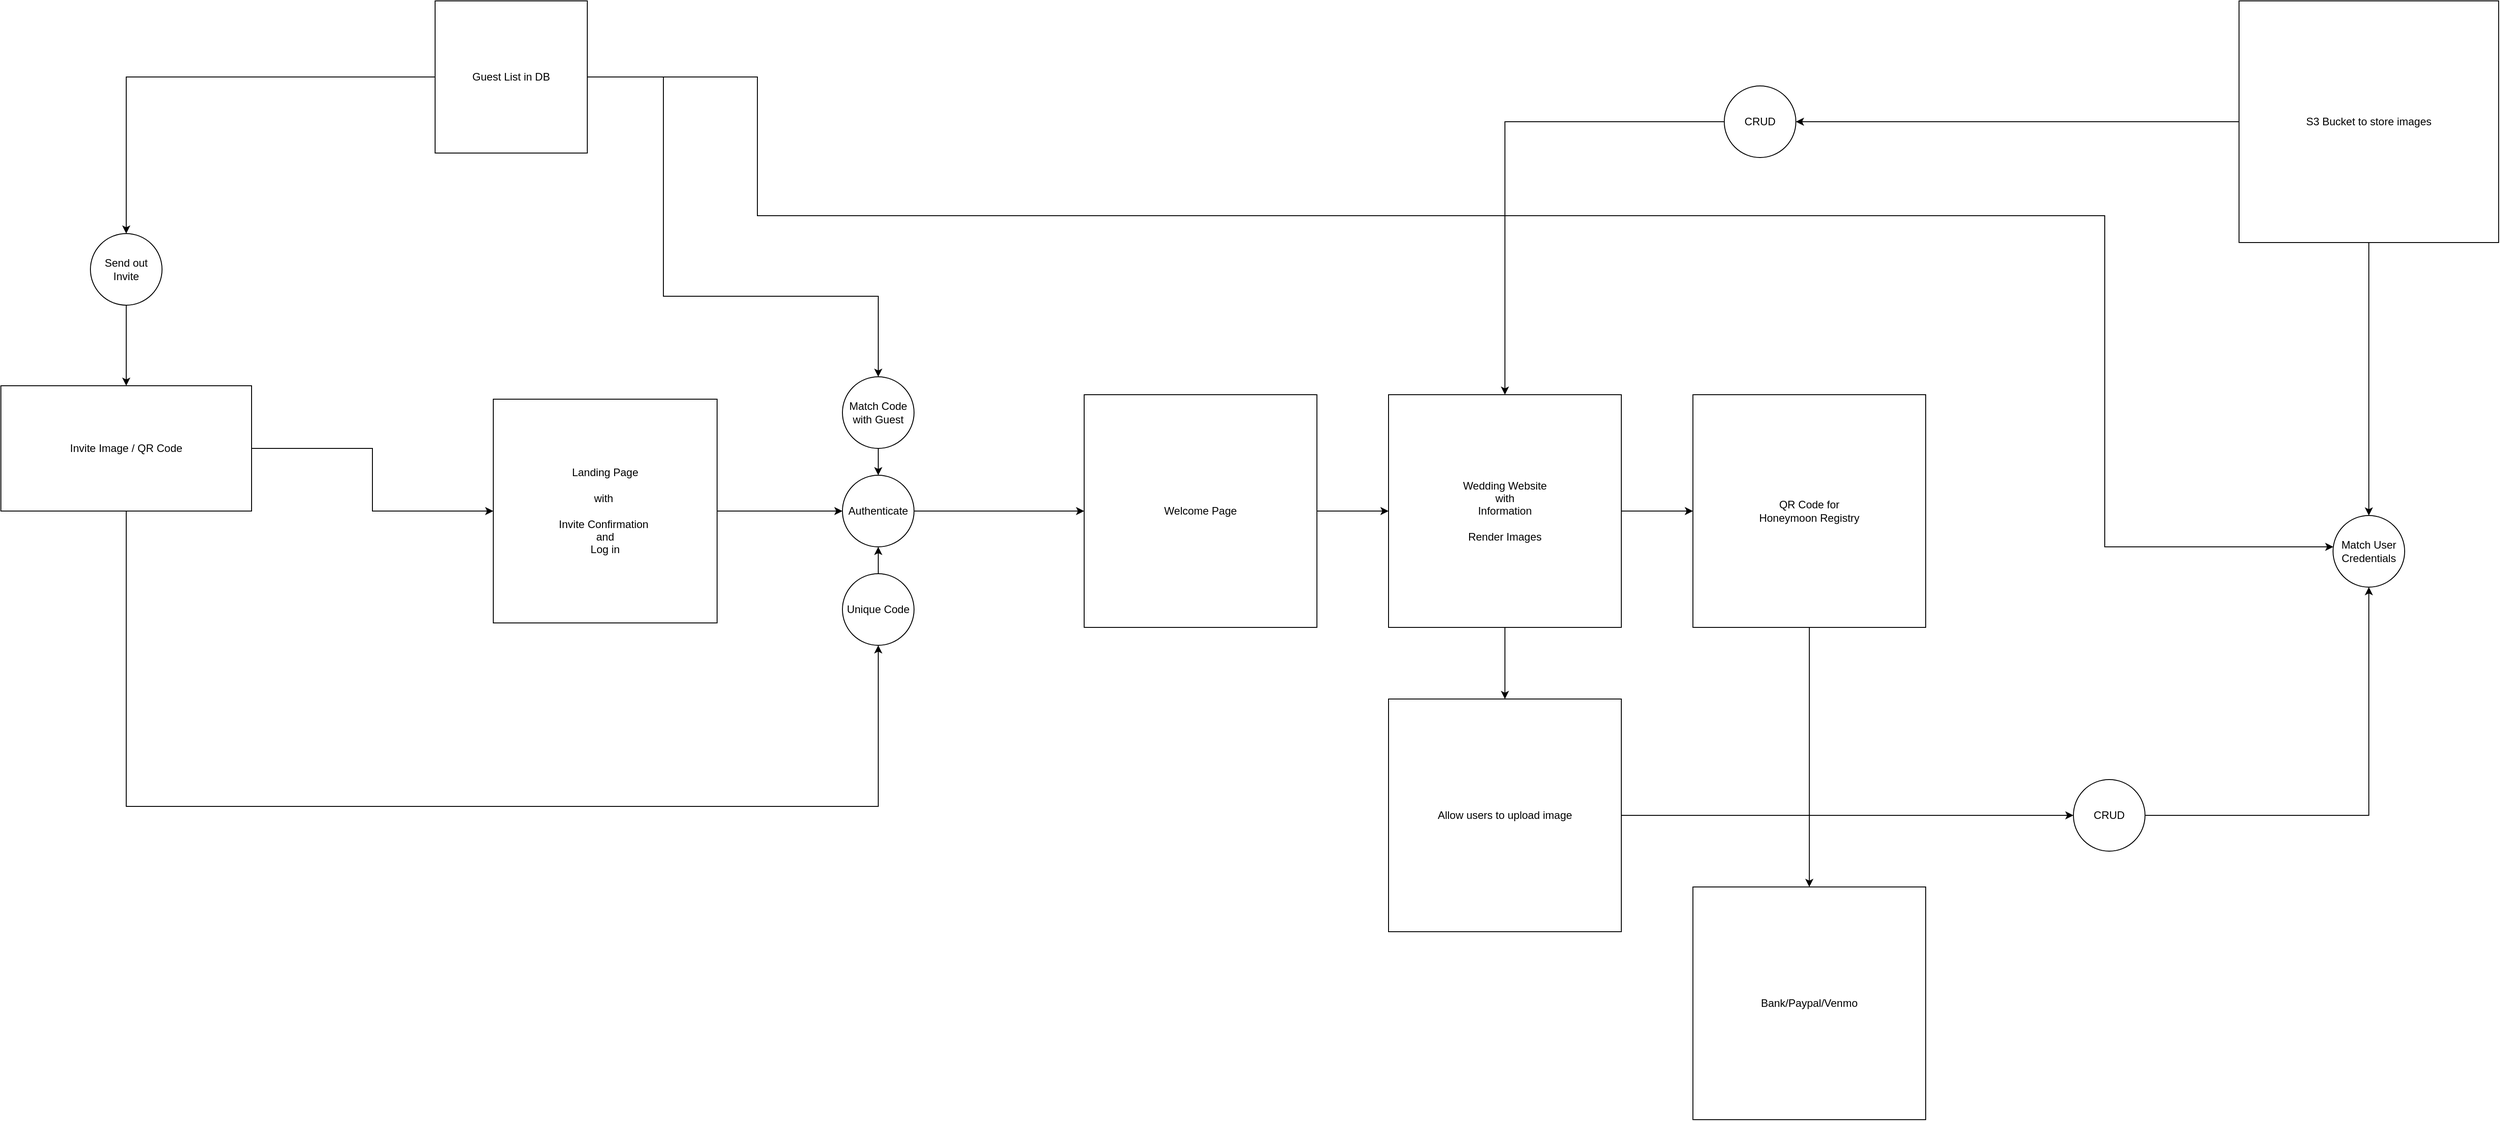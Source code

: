 <mxfile version="22.1.16" type="github">
  <diagram name="Page-1" id="B-IUG-HJ5yhlzBLEB0xl">
    <mxGraphModel dx="3172" dy="1278" grid="1" gridSize="10" guides="1" tooltips="1" connect="1" arrows="1" fold="1" page="1" pageScale="1" pageWidth="850" pageHeight="1100" math="0" shadow="0">
      <root>
        <mxCell id="0" />
        <mxCell id="1" parent="0" />
        <mxCell id="_3wd_FvG2YhCgff87ZqN-7" value="" style="edgeStyle=orthogonalEdgeStyle;rounded=0;orthogonalLoop=1;jettySize=auto;html=1;" edge="1" parent="1" source="3baLyf1vGUaQpCWa6eFp-1" target="_3wd_FvG2YhCgff87ZqN-6">
          <mxGeometry relative="1" as="geometry" />
        </mxCell>
        <mxCell id="3baLyf1vGUaQpCWa6eFp-1" value="Landing Page&lt;br&gt;&lt;br&gt;with&amp;nbsp;&lt;br&gt;&lt;br&gt;Invite Confirmation&amp;nbsp;&lt;br&gt;and&lt;br&gt;Log in" style="whiteSpace=wrap;html=1;aspect=fixed;" parent="1" vertex="1">
          <mxGeometry x="280" y="475" width="250" height="250" as="geometry" />
        </mxCell>
        <mxCell id="3baLyf1vGUaQpCWa6eFp-6" value="" style="edgeStyle=orthogonalEdgeStyle;rounded=0;orthogonalLoop=1;jettySize=auto;html=1;" parent="1" source="3baLyf1vGUaQpCWa6eFp-2" target="3baLyf1vGUaQpCWa6eFp-5" edge="1">
          <mxGeometry relative="1" as="geometry" />
        </mxCell>
        <mxCell id="3baLyf1vGUaQpCWa6eFp-2" value="Welcome Page" style="whiteSpace=wrap;html=1;aspect=fixed;" parent="1" vertex="1">
          <mxGeometry x="940" y="470" width="260" height="260" as="geometry" />
        </mxCell>
        <mxCell id="3baLyf1vGUaQpCWa6eFp-23" value="" style="edgeStyle=orthogonalEdgeStyle;rounded=0;orthogonalLoop=1;jettySize=auto;html=1;" parent="1" source="3baLyf1vGUaQpCWa6eFp-5" target="3baLyf1vGUaQpCWa6eFp-22" edge="1">
          <mxGeometry relative="1" as="geometry" />
        </mxCell>
        <mxCell id="3baLyf1vGUaQpCWa6eFp-39" value="" style="edgeStyle=orthogonalEdgeStyle;rounded=0;orthogonalLoop=1;jettySize=auto;html=1;" parent="1" source="3baLyf1vGUaQpCWa6eFp-5" target="3baLyf1vGUaQpCWa6eFp-38" edge="1">
          <mxGeometry relative="1" as="geometry" />
        </mxCell>
        <mxCell id="3baLyf1vGUaQpCWa6eFp-5" value="Wedding Website&lt;br&gt;with&lt;br&gt;Information&lt;br&gt;&lt;br&gt;Render Images" style="whiteSpace=wrap;html=1;aspect=fixed;" parent="1" vertex="1">
          <mxGeometry x="1280" y="470" width="260" height="260" as="geometry" />
        </mxCell>
        <mxCell id="3baLyf1vGUaQpCWa6eFp-8" style="edgeStyle=orthogonalEdgeStyle;rounded=0;orthogonalLoop=1;jettySize=auto;html=1;" parent="1" source="3baLyf1vGUaQpCWa6eFp-7" target="3baLyf1vGUaQpCWa6eFp-11" edge="1">
          <mxGeometry relative="1" as="geometry">
            <mxPoint x="-130" y="310" as="targetPoint" />
          </mxGeometry>
        </mxCell>
        <mxCell id="3baLyf1vGUaQpCWa6eFp-20" value="" style="edgeStyle=orthogonalEdgeStyle;rounded=0;orthogonalLoop=1;jettySize=auto;html=1;" parent="1" source="3baLyf1vGUaQpCWa6eFp-7" target="3baLyf1vGUaQpCWa6eFp-19" edge="1">
          <mxGeometry relative="1" as="geometry">
            <Array as="points">
              <mxPoint x="470" y="115" />
              <mxPoint x="470" y="360" />
              <mxPoint x="710" y="360" />
            </Array>
          </mxGeometry>
        </mxCell>
        <mxCell id="3baLyf1vGUaQpCWa6eFp-28" style="edgeStyle=orthogonalEdgeStyle;rounded=0;orthogonalLoop=1;jettySize=auto;html=1;" parent="1" source="3baLyf1vGUaQpCWa6eFp-7" target="3baLyf1vGUaQpCWa6eFp-29" edge="1">
          <mxGeometry relative="1" as="geometry">
            <mxPoint x="1811.765" y="590" as="targetPoint" />
            <Array as="points">
              <mxPoint x="575" y="270" />
              <mxPoint x="2080" y="270" />
              <mxPoint x="2080" y="640" />
            </Array>
          </mxGeometry>
        </mxCell>
        <mxCell id="3baLyf1vGUaQpCWa6eFp-7" value="Guest List in DB" style="whiteSpace=wrap;html=1;aspect=fixed;" parent="1" vertex="1">
          <mxGeometry x="215" y="30" width="170" height="170" as="geometry" />
        </mxCell>
        <mxCell id="3baLyf1vGUaQpCWa6eFp-13" value="" style="edgeStyle=orthogonalEdgeStyle;rounded=0;orthogonalLoop=1;jettySize=auto;html=1;" parent="1" source="3baLyf1vGUaQpCWa6eFp-11" target="3baLyf1vGUaQpCWa6eFp-12" edge="1">
          <mxGeometry relative="1" as="geometry" />
        </mxCell>
        <mxCell id="3baLyf1vGUaQpCWa6eFp-11" value="Send out Invite" style="ellipse;whiteSpace=wrap;html=1;aspect=fixed;" parent="1" vertex="1">
          <mxGeometry x="-170" y="290" width="80" height="80" as="geometry" />
        </mxCell>
        <mxCell id="3baLyf1vGUaQpCWa6eFp-17" value="" style="edgeStyle=orthogonalEdgeStyle;rounded=0;orthogonalLoop=1;jettySize=auto;html=1;entryX=0;entryY=0.5;entryDx=0;entryDy=0;" parent="1" source="3baLyf1vGUaQpCWa6eFp-12" target="3baLyf1vGUaQpCWa6eFp-1" edge="1">
          <mxGeometry relative="1" as="geometry">
            <mxPoint x="180" y="530" as="targetPoint" />
          </mxGeometry>
        </mxCell>
        <mxCell id="_3wd_FvG2YhCgff87ZqN-5" style="edgeStyle=orthogonalEdgeStyle;rounded=0;orthogonalLoop=1;jettySize=auto;html=1;entryX=0.5;entryY=1;entryDx=0;entryDy=0;" edge="1" parent="1" source="3baLyf1vGUaQpCWa6eFp-12" target="_3wd_FvG2YhCgff87ZqN-3">
          <mxGeometry relative="1" as="geometry">
            <Array as="points">
              <mxPoint x="-130" y="930" />
              <mxPoint x="710" y="930" />
            </Array>
          </mxGeometry>
        </mxCell>
        <mxCell id="3baLyf1vGUaQpCWa6eFp-12" value="Invite Image / QR Code" style="whiteSpace=wrap;html=1;" parent="1" vertex="1">
          <mxGeometry x="-270" y="460" width="280" height="140" as="geometry" />
        </mxCell>
        <mxCell id="_3wd_FvG2YhCgff87ZqN-8" style="edgeStyle=orthogonalEdgeStyle;rounded=0;orthogonalLoop=1;jettySize=auto;html=1;exitX=0.5;exitY=1;exitDx=0;exitDy=0;entryX=0.5;entryY=0;entryDx=0;entryDy=0;" edge="1" parent="1" source="3baLyf1vGUaQpCWa6eFp-19" target="_3wd_FvG2YhCgff87ZqN-6">
          <mxGeometry relative="1" as="geometry" />
        </mxCell>
        <mxCell id="3baLyf1vGUaQpCWa6eFp-19" value="Match Code with Guest" style="ellipse;whiteSpace=wrap;html=1;" parent="1" vertex="1">
          <mxGeometry x="670" y="450" width="80" height="80" as="geometry" />
        </mxCell>
        <mxCell id="3baLyf1vGUaQpCWa6eFp-25" value="" style="edgeStyle=orthogonalEdgeStyle;rounded=0;orthogonalLoop=1;jettySize=auto;html=1;" parent="1" source="3baLyf1vGUaQpCWa6eFp-22" target="3baLyf1vGUaQpCWa6eFp-24" edge="1">
          <mxGeometry relative="1" as="geometry" />
        </mxCell>
        <mxCell id="3baLyf1vGUaQpCWa6eFp-22" value="Allow users to upload image" style="whiteSpace=wrap;html=1;aspect=fixed;" parent="1" vertex="1">
          <mxGeometry x="1280" y="810" width="260" height="260" as="geometry" />
        </mxCell>
        <mxCell id="3baLyf1vGUaQpCWa6eFp-31" style="edgeStyle=orthogonalEdgeStyle;rounded=0;orthogonalLoop=1;jettySize=auto;html=1;entryX=0.5;entryY=1;entryDx=0;entryDy=0;" parent="1" source="3baLyf1vGUaQpCWa6eFp-24" target="3baLyf1vGUaQpCWa6eFp-29" edge="1">
          <mxGeometry relative="1" as="geometry" />
        </mxCell>
        <mxCell id="3baLyf1vGUaQpCWa6eFp-24" value="CRUD" style="ellipse;whiteSpace=wrap;html=1;" parent="1" vertex="1">
          <mxGeometry x="2045" y="900" width="80" height="80" as="geometry" />
        </mxCell>
        <mxCell id="3baLyf1vGUaQpCWa6eFp-30" style="edgeStyle=orthogonalEdgeStyle;rounded=0;orthogonalLoop=1;jettySize=auto;html=1;entryX=0.5;entryY=0;entryDx=0;entryDy=0;" parent="1" source="3baLyf1vGUaQpCWa6eFp-26" target="3baLyf1vGUaQpCWa6eFp-29" edge="1">
          <mxGeometry relative="1" as="geometry" />
        </mxCell>
        <mxCell id="3baLyf1vGUaQpCWa6eFp-34" value="" style="edgeStyle=orthogonalEdgeStyle;rounded=0;orthogonalLoop=1;jettySize=auto;html=1;entryX=1;entryY=0.5;entryDx=0;entryDy=0;" parent="1" source="3baLyf1vGUaQpCWa6eFp-26" target="3baLyf1vGUaQpCWa6eFp-33" edge="1">
          <mxGeometry relative="1" as="geometry">
            <mxPoint x="2045" y="170" as="targetPoint" />
          </mxGeometry>
        </mxCell>
        <mxCell id="3baLyf1vGUaQpCWa6eFp-26" value="S3 Bucket to store images" style="whiteSpace=wrap;html=1;" parent="1" vertex="1">
          <mxGeometry x="2230" y="30" width="290" height="270" as="geometry" />
        </mxCell>
        <mxCell id="3baLyf1vGUaQpCWa6eFp-29" value="Match User Credentials" style="ellipse;whiteSpace=wrap;html=1;aspect=fixed;" parent="1" vertex="1">
          <mxGeometry x="2335.005" y="605" width="80" height="80" as="geometry" />
        </mxCell>
        <mxCell id="3baLyf1vGUaQpCWa6eFp-35" style="edgeStyle=orthogonalEdgeStyle;rounded=0;orthogonalLoop=1;jettySize=auto;html=1;entryX=0.5;entryY=0;entryDx=0;entryDy=0;" parent="1" source="3baLyf1vGUaQpCWa6eFp-33" target="3baLyf1vGUaQpCWa6eFp-5" edge="1">
          <mxGeometry relative="1" as="geometry" />
        </mxCell>
        <mxCell id="3baLyf1vGUaQpCWa6eFp-33" value="CRUD" style="ellipse;whiteSpace=wrap;html=1;" parent="1" vertex="1">
          <mxGeometry x="1655" y="125" width="80" height="80" as="geometry" />
        </mxCell>
        <mxCell id="3baLyf1vGUaQpCWa6eFp-45" value="" style="edgeStyle=orthogonalEdgeStyle;rounded=0;orthogonalLoop=1;jettySize=auto;html=1;" parent="1" source="3baLyf1vGUaQpCWa6eFp-38" target="3baLyf1vGUaQpCWa6eFp-44" edge="1">
          <mxGeometry relative="1" as="geometry" />
        </mxCell>
        <mxCell id="3baLyf1vGUaQpCWa6eFp-38" value="QR Code for &lt;br&gt;Honeymoon Registry" style="whiteSpace=wrap;html=1;aspect=fixed;" parent="1" vertex="1">
          <mxGeometry x="1620" y="470" width="260" height="260" as="geometry" />
        </mxCell>
        <mxCell id="3baLyf1vGUaQpCWa6eFp-44" value="Bank/Paypal/Venmo" style="whiteSpace=wrap;html=1;aspect=fixed;" parent="1" vertex="1">
          <mxGeometry x="1620" y="1020" width="260" height="260" as="geometry" />
        </mxCell>
        <mxCell id="_3wd_FvG2YhCgff87ZqN-9" style="edgeStyle=orthogonalEdgeStyle;rounded=0;orthogonalLoop=1;jettySize=auto;html=1;exitX=0.5;exitY=0;exitDx=0;exitDy=0;entryX=0.5;entryY=1;entryDx=0;entryDy=0;" edge="1" parent="1" source="_3wd_FvG2YhCgff87ZqN-3" target="_3wd_FvG2YhCgff87ZqN-6">
          <mxGeometry relative="1" as="geometry" />
        </mxCell>
        <mxCell id="_3wd_FvG2YhCgff87ZqN-3" value="Unique Code" style="ellipse;whiteSpace=wrap;html=1;aspect=fixed;" vertex="1" parent="1">
          <mxGeometry x="670" y="670" width="80" height="80" as="geometry" />
        </mxCell>
        <mxCell id="_3wd_FvG2YhCgff87ZqN-11" style="edgeStyle=orthogonalEdgeStyle;rounded=0;orthogonalLoop=1;jettySize=auto;html=1;" edge="1" parent="1" source="_3wd_FvG2YhCgff87ZqN-6" target="3baLyf1vGUaQpCWa6eFp-2">
          <mxGeometry relative="1" as="geometry" />
        </mxCell>
        <mxCell id="_3wd_FvG2YhCgff87ZqN-6" value="Authenticate" style="ellipse;whiteSpace=wrap;html=1;" vertex="1" parent="1">
          <mxGeometry x="670" y="560" width="80" height="80" as="geometry" />
        </mxCell>
      </root>
    </mxGraphModel>
  </diagram>
</mxfile>

